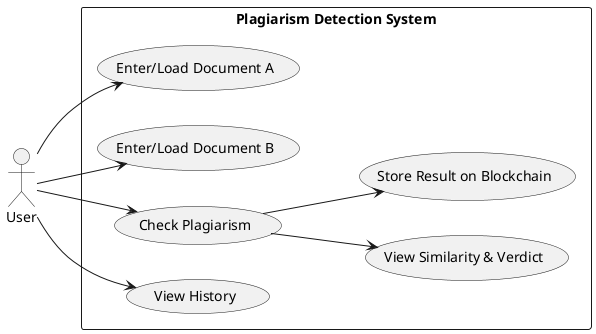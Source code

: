 @startuml
left to right direction
skinparam packageStyle rectangle

actor User
rectangle "Plagiarism Detection System" {
  usecase "Enter/Load Document A" as UC1
  usecase "Enter/Load Document B" as UC2
  usecase "Check Plagiarism" as UC3
  usecase "View Similarity & Verdict" as UC4
  usecase "Store Result on Blockchain" as UC5
  usecase "View History" as UC6
}

User --> UC1
User --> UC2
User --> UC3
UC3 --> UC4
UC3 --> UC5
User --> UC6
@enduml
